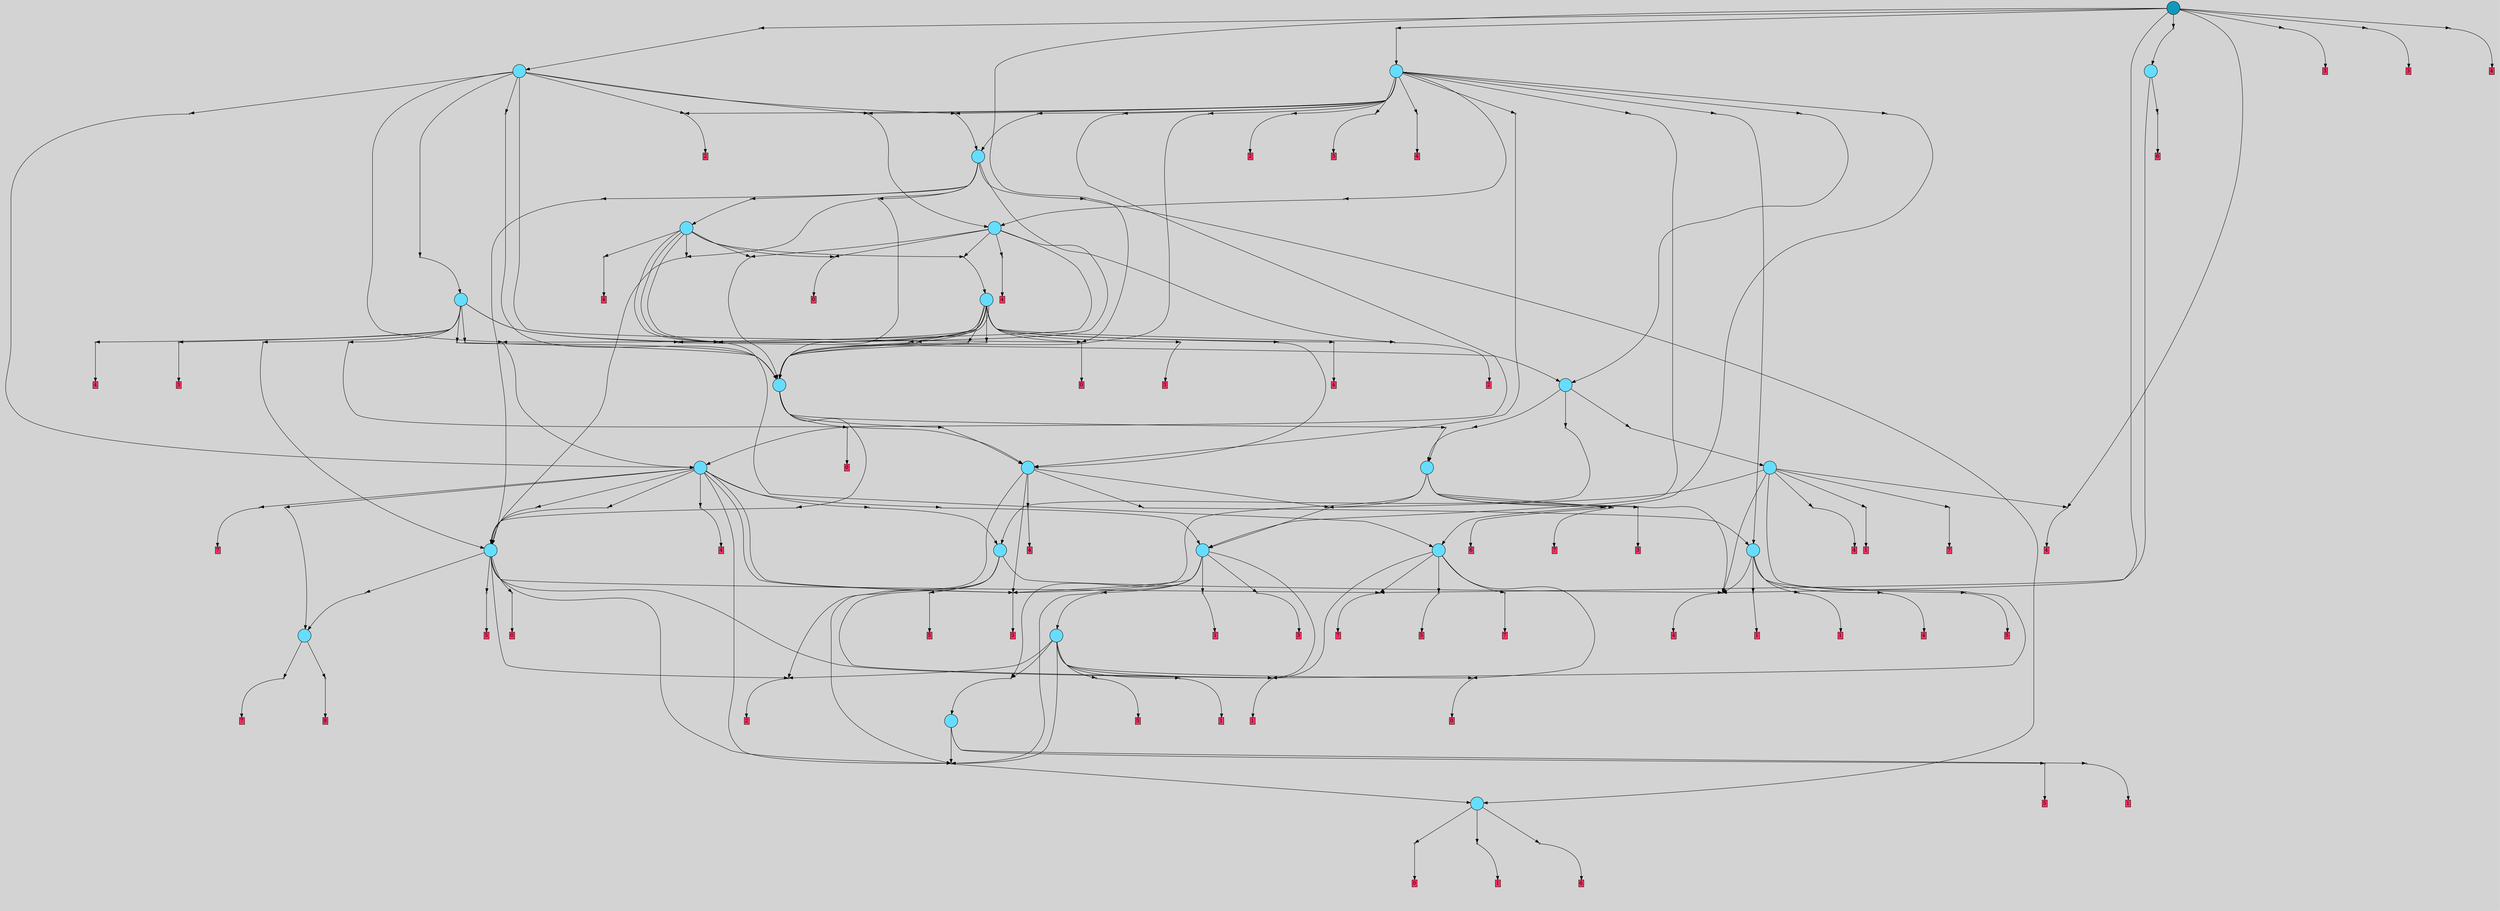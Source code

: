 // File exported with GEGELATI v1.3.1
// On the 2024-04-14 11:31:20
// With the File::TPGGraphDotExporter
digraph{
	graph[pad = "0.212, 0.055" bgcolor = lightgray]
	node[shape=circle style = filled label = ""]
		T0 [fillcolor="#66ddff"]
		T6 [fillcolor="#66ddff"]
		T7 [fillcolor="#66ddff"]
		T41 [fillcolor="#66ddff"]
		T58 [fillcolor="#66ddff"]
		T70 [fillcolor="#66ddff"]
		T88 [fillcolor="#66ddff"]
		T95 [fillcolor="#66ddff"]
		T105 [fillcolor="#66ddff"]
		T122 [fillcolor="#66ddff"]
		T205 [fillcolor="#66ddff"]
		T210 [fillcolor="#66ddff"]
		T224 [fillcolor="#66ddff"]
		T246 [fillcolor="#66ddff"]
		T271 [fillcolor="#66ddff"]
		T433 [fillcolor="#66ddff"]
		T520 [fillcolor="#66ddff"]
		T573 [fillcolor="#66ddff"]
		T628 [fillcolor="#66ddff"]
		T650 [fillcolor="#66ddff"]
		T737 [fillcolor="#66ddff"]
		T772 [fillcolor="#66ddff"]
		T941 [fillcolor="#66ddff"]
		T1120 [fillcolor="#1199bb"]
		P30167 [fillcolor="#cccccc" shape=point] //
		I30167 [shape=box style=invis label="4|6&4|3#4|4#4|0#4|5&#92;n7|3&3|1#2|7#3|0#4|5&#92;n2|6&1|0#4|4#0|0#4|0&#92;n3|5&0|1#4|2#3|0#3|7&#92;n3|3&4|3#2|0#0|7#0|1&#92;n3|4&4|2#0|7#4|4#3|0&#92;n1|3&0|1#2|1#2|4#0|2&#92;n7|2&4|6#2|3#3|4#2|6&#92;n2|7&2|0#2|6#0|7#4|1&#92;n"]
		P30167 -> I30167[style=invis]
		A12778 [fillcolor="#ff3366" shape=box margin=0.03 width=0 height=0 label="0"]
		T0 -> P30167 -> A12778
		P30168 [fillcolor="#cccccc" shape=point] //
		I30168 [shape=box style=invis label="3|1&2|7#0|3#1|5#1|7&#92;n7|7&3|0#3|7#0|0#2|0&#92;n5|0&1|4#2|6#4|6#4|4&#92;n3|3&2|4#1|1#4|0#4|3&#92;n4|7&1|6#4|5#0|0#0|3&#92;n6|6&1|6#0|7#1|4#3|3&#92;n"]
		P30168 -> I30168[style=invis]
		A12779 [fillcolor="#ff3366" shape=box margin=0.03 width=0 height=0 label="1"]
		T0 -> P30168 -> A12779
		P30169 [fillcolor="#cccccc" shape=point] //
		I30169 [shape=box style=invis label="3|4&2|7#0|1#2|2#1|4&#92;n2|7&4|5#1|2#3|2#1|7&#92;n7|1&0|4#0|3#2|4#0|1&#92;n3|7&3|3#3|7#1|3#4|4&#92;n3|1&3|2#4|6#4|6#4|7&#92;n3|5&3|0#1|5#4|7#4|5&#92;n"]
		P30169 -> I30169[style=invis]
		A12780 [fillcolor="#ff3366" shape=box margin=0.03 width=0 height=0 label="6"]
		T6 -> P30169 -> A12780
		P30170 [fillcolor="#cccccc" shape=point] //
		I30170 [shape=box style=invis label="6|4&1|1#0|2#3|3#4|7&#92;n5|6&0|0#0|5#2|6#4|7&#92;n7|2&2|2#2|0#1|5#3|6&#92;n1|5&4|6#4|6#1|4#4|3&#92;n"]
		P30170 -> I30170[style=invis]
		A12781 [fillcolor="#ff3366" shape=box margin=0.03 width=0 height=0 label="7"]
		T6 -> P30170 -> A12781
		P30171 [fillcolor="#cccccc" shape=point] //
		I30171 [shape=box style=invis label="7|2&2|4#3|5#2|6#1|4&#92;n1|2&3|7#4|5#1|4#4|2&#92;n3|7&4|3#4|5#4|1#3|6&#92;n"]
		P30171 -> I30171[style=invis]
		A12782 [fillcolor="#ff3366" shape=box margin=0.03 width=0 height=0 label="7"]
		T7 -> P30171 -> A12782
		P30172 [fillcolor="#cccccc" shape=point] //
		I30172 [shape=box style=invis label="7|5&0|3#0|2#0|6#1|0&#92;n2|0&4|0#1|4#3|5#1|6&#92;n3|3&1|1#1|2#1|3#0|4&#92;n0|4&3|3#0|6#0|7#1|0&#92;n5|7&2|4#3|6#0|7#2|1&#92;n0|1&3|5#0|1#4|7#3|2&#92;n0|3&1|2#4|7#1|1#0|0&#92;n3|3&1|6#2|0#0|1#0|3&#92;n3|6&1|6#0|3#1|2#2|3&#92;n3|5&2|1#2|5#3|0#4|5&#92;n"]
		P30172 -> I30172[style=invis]
		A12783 [fillcolor="#ff3366" shape=box margin=0.03 width=0 height=0 label="8"]
		T7 -> P30172 -> A12783
		P30173 [fillcolor="#cccccc" shape=point] //
		I30173 [shape=box style=invis label="6|0&0|1#0|7#4|0#2|7&#92;n7|6&3|4#0|3#3|0#2|6&#92;n6|4&3|6#1|0#2|2#1|7&#92;n7|1&2|3#4|5#2|4#4|6&#92;n"]
		P30173 -> I30173[style=invis]
		A12784 [fillcolor="#ff3366" shape=box margin=0.03 width=0 height=0 label="6"]
		T0 -> P30173 -> A12784
		P30174 [fillcolor="#cccccc" shape=point] //
		I30174 [shape=box style=invis label="4|2&0|5#1|7#1|7#4|4&#92;n1|1&3|0#4|3#0|5#1|6&#92;n3|0&1|5#3|5#4|7#0|0&#92;n5|6&3|5#4|2#0|7#2|2&#92;n5|4&2|7#1|6#0|0#4|6&#92;n2|4&3|2#3|7#2|4#3|2&#92;n6|2&4|1#1|1#1|4#1|6&#92;n2|4&1|5#3|0#3|4#2|4&#92;n6|6&2|5#4|7#1|6#0|7&#92;n"]
		P30174 -> I30174[style=invis]
		A12785 [fillcolor="#ff3366" shape=box margin=0.03 width=0 height=0 label="5"]
		T41 -> P30174 -> A12785
		P30175 [fillcolor="#cccccc" shape=point] //
		I30175 [shape=box style=invis label="0|6&2|0#3|7#0|5#4|5&#92;n6|4&3|6#1|0#2|2#1|7&#92;n7|6&3|4#0|3#3|0#2|6&#92;n7|1&2|3#4|5#2|4#4|6&#92;n"]
		P30175 -> I30175[style=invis]
		T41 -> P30175 -> T0
		P30176 [fillcolor="#cccccc" shape=point] //
		I30176 [shape=box style=invis label="5|0&3|4#4|7#1|7#3|5&#92;n6|5&4|6#1|6#2|6#0|5&#92;n4|4&1|6#4|5#1|4#0|6&#92;n2|7&0|6#1|3#3|6#1|1&#92;n6|7&0|0#0|1#4|2#0|7&#92;n7|7&4|0#4|5#3|6#3|3&#92;n"]
		P30176 -> I30176[style=invis]
		A12786 [fillcolor="#ff3366" shape=box margin=0.03 width=0 height=0 label="1"]
		T41 -> P30176 -> A12786
		P30177 [fillcolor="#cccccc" shape=point] //
		I30177 [shape=box style=invis label="5|0&3|4#4|7#1|7#3|5&#92;n6|5&4|6#1|6#2|6#0|5&#92;n7|7&4|0#4|5#3|6#3|3&#92;n2|7&0|6#1|2#3|6#1|1&#92;n6|7&0|0#0|1#4|2#0|7&#92;n4|4&1|6#4|5#1|4#0|6&#92;n2|6&1|1#4|7#1|2#2|6&#92;n"]
		P30177 -> I30177[style=invis]
		A12787 [fillcolor="#ff3366" shape=box margin=0.03 width=0 height=0 label="1"]
		T58 -> P30177 -> A12787
		P30178 [fillcolor="#cccccc" shape=point] //
		I30178 [shape=box style=invis label="4|2&0|5#1|7#1|7#4|4&#92;n1|1&3|0#4|3#0|5#1|6&#92;n3|0&1|5#3|5#2|7#0|0&#92;n6|6&2|5#4|7#1|6#0|7&#92;n5|4&2|7#1|6#0|0#4|6&#92;n2|4&3|2#3|7#2|4#3|2&#92;n2|4&1|5#3|0#3|4#2|4&#92;n5|6&3|5#4|2#0|7#2|2&#92;n"]
		P30178 -> I30178[style=invis]
		A12788 [fillcolor="#ff3366" shape=box margin=0.03 width=0 height=0 label="5"]
		T58 -> P30178 -> A12788
		T58 -> P30170
		P30179 [fillcolor="#cccccc" shape=point] //
		I30179 [shape=box style=invis label="5|7&0|5#0|0#0|4#2|1&#92;n7|2&2|4#2|5#2|6#1|4&#92;n1|2&3|7#4|5#1|4#4|2&#92;n"]
		P30179 -> I30179[style=invis]
		A12789 [fillcolor="#ff3366" shape=box margin=0.03 width=0 height=0 label="7"]
		T58 -> P30179 -> A12789
		P30180 [fillcolor="#cccccc" shape=point] //
		I30180 [shape=box style=invis label="4|6&4|3#4|4#4|0#4|5&#92;n3|5&0|1#4|2#3|0#3|7&#92;n2|6&1|0#4|4#0|0#4|0&#92;n7|3&3|1#2|7#3|0#4|5&#92;n3|3&4|3#2|0#0|7#0|1&#92;n1|7&0|1#2|1#2|4#0|2&#92;n7|2&4|6#2|3#3|4#2|6&#92;n2|7&2|0#2|6#0|7#4|1&#92;n0|0&0|3#1|5#2|7#2|3&#92;n"]
		P30180 -> I30180[style=invis]
		A12790 [fillcolor="#ff3366" shape=box margin=0.03 width=0 height=0 label="0"]
		T58 -> P30180 -> A12790
		P30181 [fillcolor="#cccccc" shape=point] //
		I30181 [shape=box style=invis label="5|0&3|4#4|7#1|7#3|5&#92;n4|4&1|6#4|5#1|4#0|6&#92;n7|7&4|0#1|5#3|6#3|3&#92;n2|7&0|6#1|2#3|6#1|1&#92;n6|7&0|0#0|1#4|2#0|7&#92;n6|5&4|6#1|6#2|6#0|5&#92;n2|6&1|1#4|7#1|2#2|6&#92;n"]
		P30181 -> I30181[style=invis]
		T70 -> P30181 -> T7
		P30182 [fillcolor="#cccccc" shape=point] //
		I30182 [shape=box style=invis label="1|4&0|2#1|4#1|7#0|4&#92;n"]
		P30182 -> I30182[style=invis]
		A12791 [fillcolor="#ff3366" shape=box margin=0.03 width=0 height=0 label="2"]
		T70 -> P30182 -> A12791
		P30183 [fillcolor="#cccccc" shape=point] //
		I30183 [shape=box style=invis label="4|2&0|3#1|7#1|7#4|4&#92;n1|1&3|0#4|3#0|5#1|6&#92;n5|6&3|5#4|2#0|7#2|2&#92;n3|0&1|5#3|5#4|7#0|0&#92;n5|4&2|7#1|6#0|0#4|6&#92;n2|4&3|2#3|7#2|4#3|2&#92;n6|2&4|1#1|1#1|4#1|6&#92;n2|4&1|5#3|0#3|4#2|4&#92;n6|6&2|5#4|7#1|6#0|7&#92;n"]
		P30183 -> I30183[style=invis]
		A12792 [fillcolor="#ff3366" shape=box margin=0.03 width=0 height=0 label="5"]
		T70 -> P30183 -> A12792
		T70 -> P30177
		P30184 [fillcolor="#cccccc" shape=point] //
		I30184 [shape=box style=invis label="4|6&4|3#4|4#4|0#4|5&#92;n4|4&3|1#0|1#4|2#0|7&#92;n3|5&0|1#4|2#3|0#3|7&#92;n2|6&0|0#4|4#0|0#4|0&#92;n7|3&3|1#2|7#3|0#4|5&#92;n3|3&4|3#2|0#0|7#0|1&#92;n1|7&0|1#2|1#2|4#0|2&#92;n7|2&4|6#2|3#3|4#2|6&#92;n2|7&2|0#2|6#0|7#4|1&#92;n0|0&0|3#1|5#2|7#2|3&#92;n"]
		P30184 -> I30184[style=invis]
		A12793 [fillcolor="#ff3366" shape=box margin=0.03 width=0 height=0 label="0"]
		T70 -> P30184 -> A12793
		T70 -> P30175
		T70 -> P30170
		T88 -> P30177
		T88 -> P30175
		P30185 [fillcolor="#cccccc" shape=point] //
		I30185 [shape=box style=invis label="6|1&1|2#4|0#3|1#2|5&#92;n4|7&1|6#4|5#0|0#0|3&#92;n7|7&3|4#3|7#0|0#2|6&#92;n3|3&2|4#3|1#4|0#4|3&#92;n0|6&3|7#3|3#3|2#0|3&#92;n7|0&4|5#0|7#4|1#0|5&#92;n3|1&2|7#0|3#1|5#1|7&#92;n"]
		P30185 -> I30185[style=invis]
		T88 -> P30185 -> T41
		P30186 [fillcolor="#cccccc" shape=point] //
		I30186 [shape=box style=invis label="2|4&3|2#3|7#2|4#3|2&#92;n1|1&3|0#4|3#0|5#1|6&#92;n3|0&1|5#3|5#4|7#0|0&#92;n4|6&3|5#4|2#0|7#2|2&#92;n5|4&2|7#1|6#0|0#4|6&#92;n4|2&0|5#1|7#1|7#4|4&#92;n6|2&4|1#1|1#1|4#1|6&#92;n2|4&1|5#3|0#3|4#2|4&#92;n6|6&2|5#4|7#1|6#0|7&#92;n"]
		P30186 -> I30186[style=invis]
		A12794 [fillcolor="#ff3366" shape=box margin=0.03 width=0 height=0 label="5"]
		T88 -> P30186 -> A12794
		T88 -> P30180
		T88 -> P30182
		P30187 [fillcolor="#cccccc" shape=point] //
		I30187 [shape=box style=invis label="5|0&1|4#4|7#1|7#3|5&#92;n7|7&4|0#4|5#3|5#3|3&#92;n6|5&4|6#1|6#2|6#0|5&#92;n2|6&1|1#4|7#1|2#2|6&#92;n6|7&0|0#0|1#4|2#0|7&#92;n4|4&1|6#4|5#1|4#0|6&#92;n5|7&1|3#0|7#2|7#1|1&#92;n2|7&0|6#1|2#3|6#1|1&#92;n"]
		P30187 -> I30187[style=invis]
		A12795 [fillcolor="#ff3366" shape=box margin=0.03 width=0 height=0 label="1"]
		T88 -> P30187 -> A12795
		P30188 [fillcolor="#cccccc" shape=point] //
		I30188 [shape=box style=invis label="4|2&0|5#1|7#1|7#4|4&#92;n1|1&3|3#4|3#0|5#1|6&#92;n3|0&1|5#3|5#4|7#0|0&#92;n2|4&1|5#3|0#3|4#2|4&#92;n5|6&3|5#4|2#0|7#2|2&#92;n5|4&2|7#1|6#2|0#4|6&#92;n6|6&2|5#4|7#1|6#0|7&#92;n6|2&4|1#1|1#1|4#1|6&#92;n5|2&1|2#3|5#4|6#1|1&#92;n2|4&3|2#3|7#2|4#3|2&#92;n"]
		P30188 -> I30188[style=invis]
		A12796 [fillcolor="#ff3366" shape=box margin=0.03 width=0 height=0 label="5"]
		T95 -> P30188 -> A12796
		P30189 [fillcolor="#cccccc" shape=point] //
		I30189 [shape=box style=invis label="0|4&1|2#0|7#3|3#2|7&#92;n3|6&0|6#1|7#3|3#4|6&#92;n4|3&2|1#0|4#4|2#3|0&#92;n3|2&3|1#2|1#0|7#3|7&#92;n0|4&3|4#2|1#0|0#2|5&#92;n3|0&1|5#3|6#3|0#3|6&#92;n4|5&4|1#0|6#0|4#3|2&#92;n4|1&2|7#3|4#1|2#1|7&#92;n1|6&1|2#0|0#0|2#3|5&#92;n5|2&0|7#0|3#2|5#1|4&#92;n"]
		P30189 -> I30189[style=invis]
		A12797 [fillcolor="#ff3366" shape=box margin=0.03 width=0 height=0 label="4"]
		T95 -> P30189 -> A12797
		T95 -> P30177
		T95 -> P30175
		P30190 [fillcolor="#cccccc" shape=point] //
		I30190 [shape=box style=invis label="0|0&0|0#1|2#2|3#4|1&#92;n4|2&4|3#4|4#0|0#4|5&#92;n7|3&3|1#2|7#3|0#4|5&#92;n3|3&4|3#2|0#0|7#0|1&#92;n4|1&2|1#2|4#1|2#4|5&#92;n1|5&0|4#4|2#3|1#3|7&#92;n6|3&1|6#3|5#4|4#1|0&#92;n"]
		P30190 -> I30190[style=invis]
		T105 -> P30190 -> T88
		T105 -> P30185
		P30191 [fillcolor="#cccccc" shape=point] //
		I30191 [shape=box style=invis label="6|7&4|0#4|7#1|0#3|2&#92;n1|3&0|6#3|3#0|0#0|5&#92;n6|0&3|5#0|0#1|6#2|6&#92;n1|7&3|5#3|4#1|3#4|3&#92;n3|4&3|7#0|2#1|5#4|3&#92;n6|3&4|7#3|7#3|5#3|3&#92;n7|6&3|0#0|6#4|0#0|0&#92;n"]
		P30191 -> I30191[style=invis]
		A12798 [fillcolor="#ff3366" shape=box margin=0.03 width=0 height=0 label="3"]
		T105 -> P30191 -> A12798
		T105 -> P30175
		P30192 [fillcolor="#cccccc" shape=point] //
		I30192 [shape=box style=invis label="3|1&2|7#0|3#1|5#1|7&#92;n7|7&3|0#3|7#0|0#2|0&#92;n5|0&1|4#0|6#4|6#4|4&#92;n6|7&1|2#4|0#3|1#2|5&#92;n3|3&2|4#1|1#4|0#4|3&#92;n4|7&1|6#4|5#0|0#0|3&#92;n"]
		P30192 -> I30192[style=invis]
		A12799 [fillcolor="#ff3366" shape=box margin=0.03 width=0 height=0 label="1"]
		T105 -> P30192 -> A12799
		P30193 [fillcolor="#cccccc" shape=point] //
		I30193 [shape=box style=invis label="7|2&1|5#0|1#1|1#1|2&#92;n6|3&0|1#1|7#0|5#0|4&#92;n5|0&1|0#2|7#0|0#4|1&#92;n7|6&3|0#2|3#4|0#0|4&#92;n3|4&4|7#0|2#1|0#4|3&#92;n1|3&0|6#3|3#2|0#0|5&#92;n0|2&2|2#0|6#2|3#1|3&#92;n6|3&4|7#3|7#3|5#3|5&#92;n6|7&4|0#4|7#4|0#3|2&#92;n"]
		P30193 -> I30193[style=invis]
		A12800 [fillcolor="#ff3366" shape=box margin=0.03 width=0 height=0 label="3"]
		T105 -> P30193 -> A12800
		T105 -> P30177
		P30194 [fillcolor="#cccccc" shape=point] //
		I30194 [shape=box style=invis label="5|2&1|2#3|5#4|6#1|1&#92;n1|1&3|0#4|3#0|5#1|6&#92;n3|0&1|5#3|5#4|7#0|0&#92;n2|4&1|5#3|0#3|4#2|4&#92;n5|6&3|5#4|2#0|7#2|2&#92;n5|4&2|7#1|6#2|0#4|6&#92;n2|4&3|2#3|7#2|4#3|2&#92;n6|2&4|1#1|1#1|4#2|6&#92;n4|2&0|5#1|7#1|7#4|4&#92;n6|6&2|5#4|7#1|6#0|7&#92;n"]
		P30194 -> I30194[style=invis]
		A12801 [fillcolor="#ff3366" shape=box margin=0.03 width=0 height=0 label="5"]
		T122 -> P30194 -> A12801
		T122 -> P30189
		P30195 [fillcolor="#cccccc" shape=point] //
		I30195 [shape=box style=invis label="4|4&2|6#4|5#1|4#0|6&#92;n7|6&4|4#2|6#0|7#2|0&#92;n3|1&4|7#0|4#1|3#2|6&#92;n2|6&0|6#0|4#0|0#4|3&#92;n7|7&4|0#4|5#3|6#3|3&#92;n2|7&0|6#3|2#3|6#1|1&#92;n6|7&0|0#0|1#4|2#0|7&#92;n"]
		P30195 -> I30195[style=invis]
		A12802 [fillcolor="#ff3366" shape=box margin=0.03 width=0 height=0 label="1"]
		T122 -> P30195 -> A12802
		P30196 [fillcolor="#cccccc" shape=point] //
		I30196 [shape=box style=invis label="7|7&3|0#3|7#0|0#2|0&#92;n5|0&1|4#2|3#4|6#4|4&#92;n4|7&1|6#4|5#0|0#0|3&#92;n3|3&2|4#1|1#4|0#4|3&#92;n6|6&1|6#0|7#1|4#3|3&#92;n"]
		P30196 -> I30196[style=invis]
		A12803 [fillcolor="#ff3366" shape=box margin=0.03 width=0 height=0 label="1"]
		T122 -> P30196 -> A12803
		P30197 [fillcolor="#cccccc" shape=point] //
		I30197 [shape=box style=invis label="0|4&1|2#0|7#3|3#2|7&#92;n3|6&0|6#1|7#3|3#4|6&#92;n0|4&3|4#2|1#0|0#2|5&#92;n3|2&3|1#2|1#0|7#3|7&#92;n4|3&2|1#0|4#4|2#3|0&#92;n3|0&1|5#3|6#3|0#3|6&#92;n4|5&4|1#0|6#0|4#3|2&#92;n4|1&2|7#3|4#1|2#1|7&#92;n1|6&1|2#0|0#0|2#3|5&#92;n5|2&0|7#0|0#2|5#1|4&#92;n"]
		P30197 -> I30197[style=invis]
		A12804 [fillcolor="#ff3366" shape=box margin=0.03 width=0 height=0 label="4"]
		T122 -> P30197 -> A12804
		P30198 [fillcolor="#cccccc" shape=point] //
		I30198 [shape=box style=invis label="0|4&1|2#0|7#3|3#2|7&#92;n3|6&0|6#1|7#3|3#4|6&#92;n4|3&2|1#0|4#4|2#3|0&#92;n3|2&3|1#2|1#0|7#3|7&#92;n1|6&1|2#0|0#0|2#3|5&#92;n3|0&1|5#3|6#3|0#3|6&#92;n4|7&4|1#0|6#0|4#3|2&#92;n0|4&3|4#2|1#0|0#2|5&#92;n5|2&0|7#0|3#2|5#1|4&#92;n"]
		P30198 -> I30198[style=invis]
		A12805 [fillcolor="#ff3366" shape=box margin=0.03 width=0 height=0 label="4"]
		T205 -> P30198 -> A12805
		T205 -> P30189
		P30199 [fillcolor="#cccccc" shape=point] //
		I30199 [shape=box style=invis label="3|3&3|7#1|7#2|4#2|6&#92;n4|2&2|6#0|7#4|0#0|1&#92;n4|3&4|6#2|4#2|0#2|7&#92;n1|2&4|5#4|3#3|6#1|6&#92;n6|0&0|7#1|0#2|4#3|4&#92;n3|5&3|6#3|2#2|1#2|2&#92;n6|5&0|4#1|4#4|2#0|5&#92;n5|5&1|3#0|7#0|2#1|5&#92;n"]
		P30199 -> I30199[style=invis]
		T205 -> P30199 -> T105
		P30200 [fillcolor="#cccccc" shape=point] //
		I30200 [shape=box style=invis label="1|1&2|2#2|2#3|2#3|0&#92;n6|6&2|5#0|0#3|3#1|2&#92;n0|6&0|3#1|0#2|7#0|2&#92;n7|7&3|0#0|7#4|1#4|3&#92;n0|3&1|7#2|3#3|2#2|4&#92;n4|2&1|1#4|7#0|0#0|4&#92;n3|0&1|5#4|6#2|7#0|1&#92;n1|3&1|2#2|1#0|7#4|4&#92;n6|4&4|3#3|2#1|4#4|6&#92;n6|2&0|4#1|3#3|0#1|6&#92;n"]
		P30200 -> I30200[style=invis]
		A12806 [fillcolor="#ff3366" shape=box margin=0.03 width=0 height=0 label="4"]
		T205 -> P30200 -> A12806
		T205 -> P30177
		P30201 [fillcolor="#cccccc" shape=point] //
		I30201 [shape=box style=invis label="6|4&0|0#2|5#1|5#1|3&#92;n4|4&4|6#4|1#0|4#1|5&#92;n1|5&0|4#3|1#3|6#1|1&#92;n5|6&3|7#3|1#2|1#2|6&#92;n6|7&4|6#1|6#2|6#0|0&#92;n6|7&0|0#0|1#4|2#0|7&#92;n6|5&0|6#1|2#3|6#2|1&#92;n2|6&0|5#1|4#2|2#2|6&#92;n1|7&0|6#3|7#2|4#3|4&#92;n4|2&0|5#2|6#4|4#1|1&#92;n"]
		P30201 -> I30201[style=invis]
		A12807 [fillcolor="#ff3366" shape=box margin=0.03 width=0 height=0 label="1"]
		T205 -> P30201 -> A12807
		P30202 [fillcolor="#cccccc" shape=point] //
		I30202 [shape=box style=invis label="6|2&2|2#2|0#1|5#3|6&#92;n3|6&1|1#3|6#3|3#4|7&#92;n6|4&1|1#0|2#3|3#4|7&#92;n1|5&4|6#4|6#1|4#4|3&#92;n"]
		P30202 -> I30202[style=invis]
		A12808 [fillcolor="#ff3366" shape=box margin=0.03 width=0 height=0 label="7"]
		T205 -> P30202 -> A12808
		T210 -> P30199
		P30203 [fillcolor="#cccccc" shape=point] //
		I30203 [shape=box style=invis label="2|7&4|5#1|2#3|2#1|7&#92;n3|4&2|0#0|1#2|2#1|4&#92;n7|1&0|4#0|3#2|4#0|1&#92;n3|7&3|3#3|7#1|3#4|4&#92;n3|1&3|2#4|6#4|6#4|7&#92;n3|5&3|0#1|5#4|7#4|5&#92;n"]
		P30203 -> I30203[style=invis]
		A12809 [fillcolor="#ff3366" shape=box margin=0.03 width=0 height=0 label="6"]
		T210 -> P30203 -> A12809
		T210 -> P30189
		P30204 [fillcolor="#cccccc" shape=point] //
		I30204 [shape=box style=invis label="0|0&3|4#0|4#1|2#0|4&#92;n5|6&0|0#0|5#2|6#4|7&#92;n6|4&1|1#0|2#3|3#4|7&#92;n7|2&2|2#2|0#1|5#3|6&#92;n1|5&1|6#4|6#1|4#4|3&#92;n"]
		P30204 -> I30204[style=invis]
		A12810 [fillcolor="#ff3366" shape=box margin=0.03 width=0 height=0 label="7"]
		T210 -> P30204 -> A12810
		P30205 [fillcolor="#cccccc" shape=point] //
		I30205 [shape=box style=invis label="1|3&0|6#3|3#0|0#0|5&#92;n4|7&4|0#4|7#1|0#3|2&#92;n6|0&3|5#0|0#1|6#2|6&#92;n1|7&3|5#3|4#1|3#4|3&#92;n3|4&3|7#0|2#1|5#4|3&#92;n6|3&4|7#3|7#3|5#3|3&#92;n7|6&3|0#0|6#4|0#0|0&#92;n"]
		P30205 -> I30205[style=invis]
		A12811 [fillcolor="#ff3366" shape=box margin=0.03 width=0 height=0 label="3"]
		T210 -> P30205 -> A12811
		T210 -> P30191
		P30206 [fillcolor="#cccccc" shape=point] //
		I30206 [shape=box style=invis label="3|6&0|6#1|2#3|3#4|6&#92;n0|4&1|2#0|7#3|3#2|7&#92;n0|4&3|4#2|1#0|0#2|5&#92;n3|2&3|1#2|1#0|7#3|7&#92;n4|3&2|1#0|4#4|2#3|0&#92;n3|0&1|5#3|6#3|0#3|6&#92;n4|5&4|1#0|6#0|4#3|2&#92;n4|1&2|7#3|4#1|2#1|7&#92;n6|4&1|0#0|4#2|2#2|6&#92;n5|2&0|7#0|0#2|5#1|4&#92;n"]
		P30206 -> I30206[style=invis]
		A12812 [fillcolor="#ff3366" shape=box margin=0.03 width=0 height=0 label="4"]
		T224 -> P30206 -> A12812
		T224 -> P30199
		P30207 [fillcolor="#cccccc" shape=point] //
		I30207 [shape=box style=invis label="6|6&2|5#4|7#1|6#0|7&#92;n1|6&0|4#0|0#2|0#1|3&#92;n4|3&4|1#1|7#1|7#4|4&#92;n5|6&3|1#4|2#0|7#2|2&#92;n2|6&4|7#3|0#3|6#0|3&#92;n7|3&3|2#3|7#2|4#3|2&#92;n4|3&3|6#4|7#3|2#1|6&#92;n1|1&3|0#4|3#0|5#1|6&#92;n0|0&3|1#0|0#4|7#2|3&#92;n2|4&1|5#3|0#3|4#2|4&#92;n"]
		P30207 -> I30207[style=invis]
		T224 -> P30207 -> T122
		T224 -> P30191
		T224 -> P30182
		T246 -> P30191
		P30208 [fillcolor="#cccccc" shape=point] //
		I30208 [shape=box style=invis label="2|7&2|0#0|2#1|0#4|2&#92;n7|0&4|1#4|5#3|0#3|5&#92;n7|1&2|2#4|0#2|1#3|0&#92;n1|4&0|0#3|0#0|7#4|4&#92;n3|4&3|4#4|7#3|1#2|4&#92;n2|4&3|5#1|1#0|3#0|2&#92;n5|0&2|5#1|0#2|5#4|0&#92;n3|6&1|6#4|2#0|2#4|6&#92;n"]
		P30208 -> I30208[style=invis]
		T246 -> P30208 -> T95
		P30209 [fillcolor="#cccccc" shape=point] //
		I30209 [shape=box style=invis label="3|7&4|3#4|5#4|1#3|6&#92;n1|2&3|7#4|5#1|4#4|2&#92;n7|2&4|4#3|5#2|6#1|4&#92;n0|3&2|3#0|3#4|7#1|2&#92;n"]
		P30209 -> I30209[style=invis]
		A12813 [fillcolor="#ff3366" shape=box margin=0.03 width=0 height=0 label="7"]
		T246 -> P30209 -> A12813
		T246 -> P30175
		P30210 [fillcolor="#cccccc" shape=point] //
		I30210 [shape=box style=invis label="0|4&1|2#0|7#3|3#2|7&#92;n3|6&0|6#1|7#3|3#4|6&#92;n4|3&2|1#0|4#4|2#3|0&#92;n4|1&2|7#3|4#1|2#1|7&#92;n0|4&3|4#2|1#0|0#2|5&#92;n3|0&1|5#3|6#3|0#3|6&#92;n4|5&4|1#0|6#0|4#3|5&#92;n3|2&3|1#2|1#0|7#3|7&#92;n1|6&1|2#0|0#0|2#3|5&#92;n"]
		P30210 -> I30210[style=invis]
		A12814 [fillcolor="#ff3366" shape=box margin=0.03 width=0 height=0 label="4"]
		T246 -> P30210 -> A12814
		P30211 [fillcolor="#cccccc" shape=point] //
		I30211 [shape=box style=invis label="6|5&3|6#0|0#1|2#1|7&#92;n4|2&0|1#1|7#4|0#4|1&#92;n1|5&3|3#3|5#2|4#3|3&#92;n"]
		P30211 -> I30211[style=invis]
		T246 -> P30211 -> T70
		P30212 [fillcolor="#cccccc" shape=point] //
		I30212 [shape=box style=invis label="5|0&0|5#4|5#1|5#4|7&#92;n3|2&4|7#0|2#1|3#0|5&#92;n3|7&3|3#4|6#1|1#1|2&#92;n"]
		P30212 -> I30212[style=invis]
		T246 -> P30212 -> T70
		P30213 [fillcolor="#cccccc" shape=point] //
		I30213 [shape=box style=invis label="5|0&3|2#4|7#1|7#3|5&#92;n4|4&1|6#4|5#1|4#0|6&#92;n7|7&4|0#1|5#3|6#3|3&#92;n6|7&0|0#0|1#4|2#0|7&#92;n2|7&0|6#1|2#3|6#1|1&#92;n6|5&4|6#1|6#2|6#0|5&#92;n2|6&1|1#4|7#1|2#2|6&#92;n7|6&3|1#1|3#3|4#4|7&#92;n"]
		P30213 -> I30213[style=invis]
		T246 -> P30213 -> T7
		P30214 [fillcolor="#cccccc" shape=point] //
		I30214 [shape=box style=invis label="3|5&3|6#3|2#2|1#2|2&#92;n4|2&2|6#0|7#4|0#0|1&#92;n4|3&4|6#2|4#2|0#2|7&#92;n1|2&4|5#4|3#3|6#1|6&#92;n6|0&0|7#1|0#2|4#3|4&#92;n3|0&3|7#1|7#2|4#2|6&#92;n6|5&0|4#1|4#4|2#0|5&#92;n5|5&1|3#0|7#0|2#1|5&#92;n5|6&1|1#2|2#4|3#1|5&#92;n"]
		P30214 -> I30214[style=invis]
		T246 -> P30214 -> T105
		T246 -> P30191
		P30215 [fillcolor="#cccccc" shape=point] //
		I30215 [shape=box style=invis label="7|0&4|3#1|0#3|2#0|3&#92;n7|1&2|3#4|5#2|4#4|6&#92;n6|5&1|3#4|5#3|1#1|7&#92;n6|4&3|6#1|0#2|2#1|2&#92;n"]
		P30215 -> I30215[style=invis]
		T271 -> P30215 -> T210
		P30216 [fillcolor="#cccccc" shape=point] //
		I30216 [shape=box style=invis label="3|1&0|4#4|6#2|1#4|6&#92;n1|6&4|2#0|0#0|2#3|5&#92;n0|1&4|3#1|1#2|2#2|5&#92;n7|7&0|5#1|1#3|2#4|7&#92;n5|4&0|2#4|7#0|0#2|6&#92;n7|0&0|3#3|1#0|5#0|0&#92;n6|5&2|6#3|0#4|7#2|5&#92;n7|2&3|1#1|0#4|3#3|2&#92;n0|4&3|3#2|2#0|4#0|1&#92;n"]
		P30216 -> I30216[style=invis]
		T271 -> P30216 -> T205
		P30217 [fillcolor="#cccccc" shape=point] //
		I30217 [shape=box style=invis label="0|0&2|0#1|1#2|0#0|2&#92;n5|0&2|5#1|0#2|5#4|0&#92;n3|1&3|7#1|6#3|7#1|6&#92;n3|7&2|0#0|2#1|0#4|2&#92;n2|2&0|7#1|5#4|3#1|7&#92;n7|0&4|1#4|5#3|0#3|5&#92;n1|4&0|0#4|0#0|3#4|4&#92;n3|2&1|1#4|4#1|1#3|5&#92;n"]
		P30217 -> I30217[style=invis]
		T271 -> P30217 -> T95
		P30218 [fillcolor="#cccccc" shape=point] //
		I30218 [shape=box style=invis label="3|0&4|1#3|1#0|3#2|7&#92;n1|7&3|3#4|6#1|1#1|6&#92;n"]
		P30218 -> I30218[style=invis]
		T433 -> P30218 -> T70
		P30219 [fillcolor="#cccccc" shape=point] //
		I30219 [shape=box style=invis label="3|4&4|2#0|7#4|4#3|0&#92;n7|3&3|1#2|7#3|0#4|5&#92;n4|0&1|0#4|4#0|0#4|0&#92;n3|3&4|3#2|0#0|7#0|1&#92;n3|2&0|1#4|2#3|0#3|7&#92;n1|3&0|1#2|1#2|4#0|2&#92;n2|7&2|0#2|6#0|7#4|1&#92;n"]
		P30219 -> I30219[style=invis]
		A12815 [fillcolor="#ff3366" shape=box margin=0.03 width=0 height=0 label="0"]
		T433 -> P30219 -> A12815
		P30220 [fillcolor="#cccccc" shape=point] //
		I30220 [shape=box style=invis label="5|7&0|5#0|5#1|3#4|4&#92;n0|6&4|5#4|0#4|1#0|7&#92;n6|4&3|6#1|0#2|2#1|2&#92;n7|0&2|3#1|0#3|2#0|3&#92;n3|1&0|0#0|4#4|4#1|0&#92;n0|7&3|7#0|7#2|4#1|4&#92;n"]
		P30220 -> I30220[style=invis]
		T433 -> P30220 -> T210
		P30221 [fillcolor="#cccccc" shape=point] //
		I30221 [shape=box style=invis label="6|1&3|6#3|7#3|7#4|1&#92;n2|0&1|0#2|1#0|5#4|7&#92;n"]
		P30221 -> I30221[style=invis]
		T433 -> P30221 -> T224
		P30222 [fillcolor="#cccccc" shape=point] //
		I30222 [shape=box style=invis label="3|4&1|2#0|7#3|3#2|4&#92;n3|6&0|6#3|7#3|3#1|6&#92;n4|7&3|5#4|3#3|4#1|0&#92;n7|7&1|1#4|4#4|2#2|3&#92;n6|0&0|4#3|0#3|2#2|7&#92;n1|0&0|3#3|1#3|7#0|7&#92;n3|4&3|1#2|1#2|7#2|7&#92;n3|7&2|5#4|5#0|0#4|0&#92;n"]
		P30222 -> I30222[style=invis]
		T520 -> P30222 -> T271
		P30223 [fillcolor="#cccccc" shape=point] //
		I30223 [shape=box style=invis label="7|7&3|3#3|6#1|1#1|6&#92;n3|0&4|1#3|1#0|3#2|5&#92;n6|3&2|6#2|5#3|6#4|3&#92;n"]
		P30223 -> I30223[style=invis]
		T520 -> P30223 -> T70
		P30224 [fillcolor="#cccccc" shape=point] //
		I30224 [shape=box style=invis label="7|0&3|1#4|1#0|2#0|4&#92;n6|7&0|4#0|1#1|1#3|6&#92;n1|7&0|7#3|3#1|4#1|1&#92;n5|2&2|2#0|4#1|6#2|7&#92;n"]
		P30224 -> I30224[style=invis]
		T520 -> P30224 -> T433
		P30225 [fillcolor="#cccccc" shape=point] //
		I30225 [shape=box style=invis label="6|0&4|7#3|7#3|5#3|3&#92;n1|0&0|5#3|3#1|4#2|4&#92;n1|3&0|6#3|3#0|0#0|5&#92;n6|0&3|5#0|0#1|6#2|6&#92;n1|7&3|5#3|4#1|3#4|3&#92;n3|4&3|7#0|2#1|5#4|3&#92;n6|7&4|0#4|7#1|0#3|2&#92;n7|6&3|0#0|6#4|0#0|0&#92;n"]
		P30225 -> I30225[style=invis]
		A12816 [fillcolor="#ff3366" shape=box margin=0.03 width=0 height=0 label="3"]
		T520 -> P30225 -> A12816
		P30226 [fillcolor="#cccccc" shape=point] //
		I30226 [shape=box style=invis label="6|7&0|1#0|1#1|1#3|2&#92;n4|3&2|1#1|4#3|1#1|3&#92;n2|0&3|5#1|0#2|0#2|3&#92;n0|5&3|3#3|4#0|1#3|2&#92;n2|4&0|0#2|7#1|1#2|0&#92;n1|4&0|1#0|4#1|2#2|4&#92;n1|1&0|1#0|0#1|4#2|0&#92;n5|6&0|1#2|7#4|0#1|6&#92;n4|4&0|7#0|1#3|2#2|3&#92;n"]
		P30226 -> I30226[style=invis]
		T520 -> P30226 -> T58
		P30227 [fillcolor="#cccccc" shape=point] //
		I30227 [shape=box style=invis label="6|1&1|2#4|0#3|1#0|5&#92;n4|7&1|6#4|5#0|0#0|3&#92;n3|3&2|4#3|1#4|0#4|3&#92;n7|7&3|4#3|7#0|0#2|6&#92;n7|0&4|5#0|7#4|1#0|5&#92;n3|1&2|7#0|3#1|5#1|7&#92;n"]
		P30227 -> I30227[style=invis]
		T520 -> P30227 -> T433
		P30228 [fillcolor="#cccccc" shape=point] //
		I30228 [shape=box style=invis label="4|2&0|2#2|5#3|7#1|3&#92;n3|7&1|3#3|0#1|7#4|0&#92;n6|4&2|6#1|4#1|2#3|0&#92;n2|0&3|0#2|1#3|5#4|7&#92;n4|3&4|6#4|4#0|1#0|2&#92;n1|1&4|4#3|4#4|1#0|5&#92;n"]
		P30228 -> I30228[style=invis]
		T520 -> P30228 -> T224
		P30229 [fillcolor="#cccccc" shape=point] //
		I30229 [shape=box style=invis label="1|1&2|2#2|2#3|2#3|0&#92;n6|6&2|5#0|0#3|3#1|2&#92;n1|7&3|0#0|7#4|1#4|3&#92;n0|3&1|7#2|3#3|2#2|4&#92;n4|2&1|1#4|7#0|0#0|4&#92;n0|6&2|0#0|3#2|4#4|5&#92;n3|0&1|5#4|6#2|7#0|1&#92;n1|3&1|2#2|1#0|7#4|4&#92;n6|2&0|4#1|3#3|0#1|6&#92;n6|4&4|3#3|2#1|4#4|6&#92;n"]
		P30229 -> I30229[style=invis]
		A12817 [fillcolor="#ff3366" shape=box margin=0.03 width=0 height=0 label="4"]
		T520 -> P30229 -> A12817
		P30230 [fillcolor="#cccccc" shape=point] //
		I30230 [shape=box style=invis label="7|0&3|1#4|1#0|2#0|4&#92;n5|2&2|2#1|4#1|6#2|7&#92;n1|7&2|7#3|7#1|4#1|1&#92;n"]
		P30230 -> I30230[style=invis]
		T573 -> P30230 -> T433
		T573 -> P30226
		P30231 [fillcolor="#cccccc" shape=point] //
		I30231 [shape=box style=invis label="1|0&2|7#1|0#2|0#0|5&#92;n5|1&0|3#0|1#1|3#1|0&#92;n"]
		P30231 -> I30231[style=invis]
		A12818 [fillcolor="#ff3366" shape=box margin=0.03 width=0 height=0 label="3"]
		T573 -> P30231 -> A12818
		P30232 [fillcolor="#cccccc" shape=point] //
		I30232 [shape=box style=invis label="3|2&0|3#4|6#4|4#3|5&#92;n7|5&2|1#4|7#3|6#1|6&#92;n3|3&4|3#2|0#0|7#0|1&#92;n7|3&3|1#2|7#3|0#4|0&#92;n3|4&4|2#0|7#4|4#3|0&#92;n2|7&2|0#2|6#0|7#4|1&#92;n0|0&3|2#0|4#0|7#2|2&#92;n7|2&4|6#2|6#3|4#4|6&#92;n4|6&4|3#4|4#4|0#4|5&#92;n"]
		P30232 -> I30232[style=invis]
		A12819 [fillcolor="#ff3366" shape=box margin=0.03 width=0 height=0 label="0"]
		T573 -> P30232 -> A12819
		P30233 [fillcolor="#cccccc" shape=point] //
		I30233 [shape=box style=invis label="7|0&3|1#0|1#0|5#0|4&#92;n1|7&0|7#3|7#1|6#1|1&#92;n"]
		P30233 -> I30233[style=invis]
		T573 -> P30233 -> T433
		P30234 [fillcolor="#cccccc" shape=point] //
		I30234 [shape=box style=invis label="3|3&2|4#1|1#4|5#4|3&#92;n3|1&2|7#0|3#1|5#1|7&#92;n6|7&1|2#4|0#3|1#2|0&#92;n2|6&4|3#4|5#1|5#3|1&#92;n3|5&3|1#0|0#4|2#3|2&#92;n4|7&3|3#2|7#2|7#4|4&#92;n2|2&2|6#0|2#0|7#0|4&#92;n3|0&4|4#0|1#1|7#0|0&#92;n"]
		P30234 -> I30234[style=invis]
		T573 -> P30234 -> T246
		P30235 [fillcolor="#cccccc" shape=point] //
		I30235 [shape=box style=invis label="3|2&1|1#2|4#1|1#3|5&#92;n0|5&4|5#3|1#0|1#1|5&#92;n4|7&1|0#4|6#1|3#3|4&#92;n3|0&3|7#1|5#3|7#1|6&#92;n2|2&0|6#1|3#4|3#1|7&#92;n0|1&3|4#1|0#2|7#2|1&#92;n2|1&3|7#1|3#2|1#3|5&#92;n0|0&2|1#1|3#2|0#0|1&#92;n"]
		P30235 -> I30235[style=invis]
		T573 -> P30235 -> T224
		P30236 [fillcolor="#cccccc" shape=point] //
		I30236 [shape=box style=invis label="1|5&4|5#0|2#4|1#1|6&#92;n6|3&2|5#2|1#1|0#4|7&#92;n2|0&3|2#0|5#2|0#3|5&#92;n"]
		P30236 -> I30236[style=invis]
		A12820 [fillcolor="#ff3366" shape=box margin=0.03 width=0 height=0 label="2"]
		T573 -> P30236 -> A12820
		P30237 [fillcolor="#cccccc" shape=point] //
		I30237 [shape=box style=invis label="5|2&2|2#0|4#1|6#2|7&#92;n7|0&3|1#4|0#0|2#0|4&#92;n1|7&0|7#3|7#1|4#1|1&#92;n"]
		P30237 -> I30237[style=invis]
		T573 -> P30237 -> T433
		P30238 [fillcolor="#cccccc" shape=point] //
		I30238 [shape=box style=invis label="5|2&2|2#0|4#1|6#2|7&#92;n1|7&0|7#3|7#1|4#1|1&#92;n7|0&3|1#4|1#0|2#0|4&#92;n"]
		P30238 -> I30238[style=invis]
		T573 -> P30238 -> T433
		T573 -> P30226
		P30239 [fillcolor="#cccccc" shape=point] //
		I30239 [shape=box style=invis label="0|4&1|2#0|7#3|2#2|4&#92;n4|5&4|1#0|6#0|4#3|2&#92;n7|7&0|3#3|1#4|5#0|6&#92;n1|1&3|6#0|6#0|6#2|3&#92;n5|2&0|7#0|0#2|5#1|4&#92;n4|1&2|7#3|4#1|2#1|7&#92;n7|5&4|5#3|5#4|0#4|7&#92;n2|0&1|5#3|6#3|0#3|6&#92;n5|4&4|7#1|7#4|0#2|5&#92;n6|4&1|0#1|4#2|2#2|6&#92;n"]
		P30239 -> I30239[style=invis]
		A12821 [fillcolor="#ff3366" shape=box margin=0.03 width=0 height=0 label="4"]
		T573 -> P30239 -> A12821
		T628 -> P30226
		P30240 [fillcolor="#cccccc" shape=point] //
		I30240 [shape=box style=invis label="3|2&0|3#4|6#4|4#3|5&#92;n7|5&2|1#4|7#3|6#1|6&#92;n3|3&4|3#2|0#0|7#0|1&#92;n3|4&4|2#0|7#4|4#3|0&#92;n5|7&1|5#0|5#3|3#1|6&#92;n7|3&3|1#2|7#3|0#4|0&#92;n2|7&2|0#2|6#0|7#4|1&#92;n0|0&3|2#0|4#0|7#2|2&#92;n7|2&4|6#2|6#3|4#4|6&#92;n5|6&4|3#4|4#4|0#4|5&#92;n"]
		P30240 -> I30240[style=invis]
		A12822 [fillcolor="#ff3366" shape=box margin=0.03 width=0 height=0 label="0"]
		T628 -> P30240 -> A12822
		P30241 [fillcolor="#cccccc" shape=point] //
		I30241 [shape=box style=invis label="1|5&4|5#0|2#4|1#1|5&#92;n4|0&0|3#4|7#2|4#1|7&#92;n2|0&3|2#4|5#2|0#3|7&#92;n"]
		P30241 -> I30241[style=invis]
		T628 -> P30241 -> T573
		P30242 [fillcolor="#cccccc" shape=point] //
		I30242 [shape=box style=invis label="0|6&4|0#3|7#0|5#4|5&#92;n4|0&4|4#3|4#0|4#3|2&#92;n6|4&3|6#1|0#2|2#1|7&#92;n3|5&1|2#0|1#0|5#3|4&#92;n"]
		P30242 -> I30242[style=invis]
		T628 -> P30242 -> T433
		T628 -> P30222
		P30243 [fillcolor="#cccccc" shape=point] //
		I30243 [shape=box style=invis label="0|4&1|2#0|7#3|2#2|4&#92;n5|2&0|7#0|0#2|5#1|4&#92;n1|1&3|6#0|6#0|6#2|3&#92;n4|1&2|7#3|4#1|2#1|7&#92;n6|4&1|0#1|4#2|2#2|6&#92;n2|0&1|5#3|6#3|0#3|6&#92;n5|4&4|7#1|2#4|0#2|5&#92;n7|5&4|5#3|5#4|0#4|7&#92;n"]
		P30243 -> I30243[style=invis]
		A12823 [fillcolor="#ff3366" shape=box margin=0.03 width=0 height=0 label="4"]
		T628 -> P30243 -> A12823
		T650 -> P30226
		T650 -> P30240
		T650 -> P30241
		T650 -> P30242
		P30244 [fillcolor="#cccccc" shape=point] //
		I30244 [shape=box style=invis label="5|2&0|7#0|0#2|5#1|4&#92;n4|5&4|1#0|6#0|4#3|2&#92;n1|1&3|6#4|6#0|6#2|3&#92;n0|4&1|2#0|7#3|2#2|4&#92;n6|4&1|0#1|4#2|2#2|6&#92;n2|0&1|5#3|6#3|0#3|6&#92;n5|4&4|7#1|7#4|0#2|5&#92;n7|5&4|5#3|5#4|0#4|7&#92;n"]
		P30244 -> I30244[style=invis]
		A12824 [fillcolor="#ff3366" shape=box margin=0.03 width=0 height=0 label="4"]
		T650 -> P30244 -> A12824
		T650 -> P30226
		P30245 [fillcolor="#cccccc" shape=point] //
		I30245 [shape=box style=invis label="7|7&3|3#4|6#1|1#1|6&#92;n6|3&2|6#2|5#3|6#4|3&#92;n3|0&4|1#3|1#0|3#2|5&#92;n"]
		P30245 -> I30245[style=invis]
		T650 -> P30245 -> T70
		T650 -> P30226
		T737 -> P30245
		P30246 [fillcolor="#cccccc" shape=point] //
		I30246 [shape=box style=invis label="6|1&2|1#2|1#1|0#4|7&#92;n1|0&0|1#4|3#2|5#1|5&#92;n3|2&4|7#2|5#3|2#2|4&#92;n"]
		P30246 -> I30246[style=invis]
		T737 -> P30246 -> T650
		T737 -> P30236
		P30247 [fillcolor="#cccccc" shape=point] //
		I30247 [shape=box style=invis label="3|0&4|1#1|1#0|3#2|5&#92;n1|7&3|3#4|6#2|1#1|6&#92;n0|2&4|4#3|4#1|2#4|1&#92;n7|2&2|5#4|7#1|5#2|2&#92;n7|4&1|4#2|0#1|2#3|3&#92;n"]
		P30247 -> I30247[style=invis]
		T737 -> P30247 -> T70
		P30248 [fillcolor="#cccccc" shape=point] //
		I30248 [shape=box style=invis label="6|2&0|0#1|0#1|6#2|2&#92;n6|7&2|5#1|6#4|6#4|4&#92;n0|0&3|2#4|6#2|4#0|2&#92;n"]
		P30248 -> I30248[style=invis]
		T737 -> P30248 -> T0
		P30249 [fillcolor="#cccccc" shape=point] //
		I30249 [shape=box style=invis label="3|5&1|2#2|3#0|0#3|4&#92;n4|0&4|5#3|4#4|2#3|7&#92;n6|6&3|6#4|2#2|4#1|6&#92;n"]
		P30249 -> I30249[style=invis]
		T737 -> P30249 -> T433
		P30250 [fillcolor="#cccccc" shape=point] //
		I30250 [shape=box style=invis label="2|4&0|4#0|2#0|0#0|4&#92;n7|3&2|5#1|3#4|0#3|1&#92;n3|5&4|3#1|0#2|0#3|0&#92;n3|2&2|2#2|4#1|1#3|3&#92;n3|0&2|0#0|6#4|5#3|6&#92;n2|7&3|2#1|1#1|1#0|3&#92;n7|3&3|2#1|0#0|2#1|1&#92;n"]
		P30250 -> I30250[style=invis]
		T772 -> P30250 -> T737
		P30251 [fillcolor="#cccccc" shape=point] //
		I30251 [shape=box style=invis label="0|7&4|3#1|2#2|5#3|7&#92;n7|4&3|2#4|3#0|1#1|3&#92;n7|0&4|3#4|1#0|2#0|4&#92;n5|2&2|5#0|4#1|6#2|7&#92;n"]
		P30251 -> I30251[style=invis]
		T772 -> P30251 -> T520
		P30252 [fillcolor="#cccccc" shape=point] //
		I30252 [shape=box style=invis label="1|5&3|6#0|2#4|1#1|6&#92;n6|0&2|2#4|2#1|6#2|6&#92;n"]
		P30252 -> I30252[style=invis]
		T772 -> P30252 -> T628
		P30253 [fillcolor="#cccccc" shape=point] //
		I30253 [shape=box style=invis label="1|2&4|5#0|2#2|1#1|6&#92;n6|1&1|0#2|2#3|4#4|4&#92;n2|0&3|2#0|5#2|0#3|5&#92;n1|1&3|0#2|4#0|2#2|6&#92;n6|0&1|2#1|3#0|5#4|3&#92;n"]
		P30253 -> I30253[style=invis]
		A12825 [fillcolor="#ff3366" shape=box margin=0.03 width=0 height=0 label="2"]
		T772 -> P30253 -> A12825
		P30254 [fillcolor="#cccccc" shape=point] //
		I30254 [shape=box style=invis label="3|3&2|4#1|1#4|5#4|3&#92;n3|0&4|4#4|1#1|7#0|0&#92;n3|1&0|5#3|1#0|6#3|0&#92;n3|1&2|7#0|3#1|7#1|7&#92;n2|2&2|6#0|2#0|6#0|4&#92;n4|7&3|3#2|7#2|7#4|4&#92;n6|7&1|2#4|0#3|1#2|0&#92;n4|1&3|2#3|6#2|0#4|6&#92;n"]
		P30254 -> I30254[style=invis]
		T772 -> P30254 -> T246
		P30255 [fillcolor="#cccccc" shape=point] //
		I30255 [shape=box style=invis label="6|0&3|7#2|3#4|4#4|0&#92;n4|3&3|7#3|6#4|2#1|0&#92;n4|6&3|4#0|1#4|0#1|1&#92;n2|0&1|1#1|1#1|5#3|7&#92;n2|5&1|7#4|4#0|2#2|5&#92;n4|3&1|6#0|7#2|4#4|6&#92;n5|6&2|2#0|4#1|6#2|7&#92;n"]
		P30255 -> I30255[style=invis]
		T772 -> P30255 -> T433
		T772 -> P30232
		T772 -> P30234
		P30256 [fillcolor="#cccccc" shape=point] //
		I30256 [shape=box style=invis label="7|3&1|2#1|0#0|2#1|1&#92;n7|3&2|7#1|3#4|0#3|1&#92;n2|4&0|4#0|2#0|0#0|4&#92;n4|6&2|3#3|0#3|1#4|2&#92;n3|2&2|2#2|4#1|1#3|3&#92;n3|0&2|0#0|6#4|5#3|6&#92;n2|7&3|2#1|1#1|1#0|3&#92;n3|5&4|3#1|0#2|0#3|0&#92;n"]
		P30256 -> I30256[style=invis]
		T941 -> P30256 -> T737
		P30257 [fillcolor="#cccccc" shape=point] //
		I30257 [shape=box style=invis label="1|2&4|5#0|2#2|1#1|6&#92;n6|1&1|0#2|2#3|4#4|4&#92;n1|1&0|0#2|4#0|2#2|6&#92;n2|0&3|2#0|5#2|0#3|5&#92;n6|0&1|2#1|3#0|5#4|3&#92;n"]
		P30257 -> I30257[style=invis]
		A12826 [fillcolor="#ff3366" shape=box margin=0.03 width=0 height=0 label="2"]
		T941 -> P30257 -> A12826
		P30258 [fillcolor="#cccccc" shape=point] //
		I30258 [shape=box style=invis label="7|0&4|5#0|7#4|2#0|5&#92;n4|7&1|6#4|5#0|0#0|3&#92;n3|3&2|4#3|1#4|0#4|3&#92;n7|7&3|4#3|7#0|0#2|6&#92;n6|1&1|2#4|0#3|1#0|5&#92;n3|1&2|7#0|3#1|5#1|7&#92;n"]
		P30258 -> I30258[style=invis]
		T941 -> P30258 -> T433
		P30259 [fillcolor="#cccccc" shape=point] //
		I30259 [shape=box style=invis label="1|1&3|0#4|3#0|5#1|6&#92;n3|0&0|3#3|5#3|3#1|7&#92;n6|6&2|5#4|7#1|6#0|7&#92;n2|6&4|7#3|0#3|6#0|3&#92;n4|3&4|1#1|7#1|7#4|4&#92;n7|3&3|2#3|7#2|4#3|2&#92;n4|0&3|6#4|7#3|2#1|6&#92;n5|6&3|1#4|2#0|7#2|2&#92;n0|7&4|1#0|0#4|7#2|3&#92;n2|4&1|5#3|0#3|4#2|4&#92;n"]
		P30259 -> I30259[style=invis]
		T941 -> P30259 -> T122
		T941 -> P30252
		P30260 [fillcolor="#cccccc" shape=point] //
		I30260 [shape=box style=invis label="2|7&0|2#4|2#3|1#0|6&#92;n6|0&2|2#4|2#1|6#0|6&#92;n"]
		P30260 -> I30260[style=invis]
		T941 -> P30260 -> T628
		P30261 [fillcolor="#cccccc" shape=point] //
		I30261 [shape=box style=invis label="3|7&2|5#4|5#0|0#4|0&#92;n3|6&0|6#3|7#3|3#1|6&#92;n4|7&3|5#4|3#3|4#1|0&#92;n7|7&1|1#4|4#4|2#2|3&#92;n7|0&0|4#3|0#3|2#2|7&#92;n1|0&0|3#3|1#3|7#0|7&#92;n3|4&3|1#2|1#2|7#2|7&#92;n3|4&1|2#0|7#3|3#2|4&#92;n"]
		P30261 -> I30261[style=invis]
		T941 -> P30261 -> T271
		P30262 [fillcolor="#cccccc" shape=point] //
		I30262 [shape=box style=invis label="2|1&4|3#1|7#3|3#0|0&#92;n6|2&1|6#4|0#3|1#2|0&#92;n2|0&4|3#2|3#0|3#4|7&#92;n5|2&4|4#0|6#3|4#4|0&#92;n4|7&3|3#2|7#2|7#4|4&#92;n2|6&4|3#4|5#1|5#3|1&#92;n2|5&3|1#0|0#4|2#3|2&#92;n3|0&4|4#0|1#1|7#0|0&#92;n4|5&0|1#4|5#2|6#4|2&#92;n"]
		P30262 -> I30262[style=invis]
		T941 -> P30262 -> T246
		P30263 [fillcolor="#cccccc" shape=point] //
		I30263 [shape=box style=invis label="5|5&1|3#0|7#0|2#1|5&#92;n1|2&4|5#4|1#3|6#1|6&#92;n4|3&4|6#2|4#2|0#2|7&#92;n7|7&0|0#0|7#1|3#3|3&#92;n6|0&0|7#1|0#2|4#3|4&#92;n3|5&3|5#3|2#2|1#2|4&#92;n1|3&4|3#4|5#1|1#4|3&#92;n"]
		P30263 -> I30263[style=invis]
		T941 -> P30263 -> T105
		P30264 [fillcolor="#cccccc" shape=point] //
		I30264 [shape=box style=invis label="0|0&2|3#3|4#0|2#0|7&#92;n2|2&0|6#1|3#4|3#1|7&#92;n5|5&3|5#4|6#2|6#4|3&#92;n4|7&1|0#4|6#1|3#3|4&#92;n3|7&2|0#0|2#1|0#4|2&#92;n0|5&2|1#1|5#1|1#0|1&#92;n3|0&3|7#1|3#3|7#1|6&#92;n3|2&1|1#2|4#1|1#4|5&#92;n1|6&4|6#1|1#4|0#1|0&#92;n"]
		P30264 -> I30264[style=invis]
		T941 -> P30264 -> T224
		T941 -> P30250
		P30265 [fillcolor="#cccccc" shape=point] //
		I30265 [shape=box style=invis label="6|7&0|1#0|1#1|1#3|2&#92;n4|3&2|1#1|6#3|1#1|3&#92;n2|0&3|5#1|0#2|0#2|3&#92;n4|4&0|7#0|1#3|2#2|3&#92;n2|4&0|0#2|7#1|1#2|0&#92;n1|4&0|1#0|4#1|2#2|4&#92;n1|1&0|1#0|0#1|4#2|0&#92;n5|6&0|1#2|7#4|0#1|6&#92;n0|5&3|3#3|4#0|1#3|2&#92;n"]
		P30265 -> I30265[style=invis]
		T941 -> P30265 -> T58
		P30266 [fillcolor="#cccccc" shape=point] //
		I30266 [shape=box style=invis label="7|3&0|7#4|1#1|6#0|5&#92;n6|3&4|7#3|7#3|5#3|5&#92;n5|3&0|6#2|3#2|0#0|6&#92;n2|1&2|1#3|7#4|0#1|5&#92;n0|3&4|0#4|7#4|0#3|2&#92;n0|2&0|2#0|6#2|3#1|3&#92;n6|2&3|2#2|1#3|1#3|2&#92;n5|0&4|6#0|0#3|7#2|6&#92;n"]
		P30266 -> I30266[style=invis]
		A12827 [fillcolor="#ff3366" shape=box margin=0.03 width=0 height=0 label="3"]
		T941 -> P30266 -> A12827
		P30267 [fillcolor="#cccccc" shape=point] //
		I30267 [shape=box style=invis label="1|5&3|1#2|7#1|0#0|3&#92;n5|3&2|3#3|5#2|4#0|0&#92;n0|6&0|6#2|7#4|6#2|2&#92;n3|3&2|0#3|3#1|5#0|5&#92;n6|3&1|0#1|4#2|2#2|6&#92;n1|5&4|1#1|0#4|5#4|3&#92;n7|1&1|3#4|5#3|2#2|1&#92;n0|0&4|0#3|0#4|0#0|4&#92;n"]
		P30267 -> I30267[style=invis]
		A12828 [fillcolor="#ff3366" shape=box margin=0.03 width=0 height=0 label="4"]
		T941 -> P30267 -> A12828
		T941 -> P30253
		P30268 [fillcolor="#cccccc" shape=point] //
		I30268 [shape=box style=invis label="3|2&1|1#2|4#1|1#3|5&#92;n2|1&3|7#1|3#1|1#2|5&#92;n3|7&2|0#0|2#1|0#4|2&#92;n5|2&4|4#0|0#4|5#2|2&#92;n4|7&1|0#4|6#1|3#3|4&#92;n0|5&4|5#3|1#0|1#1|5&#92;n2|2&0|6#4|3#4|3#1|7&#92;n0|1&3|4#1|0#2|7#2|1&#92;n3|0&3|7#1|5#3|7#1|6&#92;n7|0&2|1#1|3#2|0#0|1&#92;n"]
		P30268 -> I30268[style=invis]
		T1120 -> P30268 -> T772
		P30269 [fillcolor="#cccccc" shape=point] //
		I30269 [shape=box style=invis label="7|7&1|3#3|4#1|1#2|0&#92;n4|0&2|7#1|1#4|3#2|4&#92;n6|3&1|7#1|7#2|3#0|4&#92;n4|5&3|6#4|2#0|2#4|5&#92;n5|1&3|6#0|6#4|1#0|6&#92;n2|1&4|6#1|5#4|3#1|0&#92;n1|4&0|6#1|3#0|5#2|7&#92;n"]
		P30269 -> I30269[style=invis]
		A12829 [fillcolor="#ff3366" shape=box margin=0.03 width=0 height=0 label="3"]
		T1120 -> P30269 -> A12829
		T1120 -> P30200
		P30270 [fillcolor="#cccccc" shape=point] //
		I30270 [shape=box style=invis label="3|4&4|7#4|0#0|2#0|5&#92;n7|3&3|2#1|0#0|2#1|1&#92;n2|4&0|4#0|2#0|0#0|4&#92;n3|5&4|3#1|0#2|0#3|0&#92;n3|2&2|2#2|4#1|1#4|3&#92;n3|0&3|0#0|6#4|5#1|6&#92;n7|3&2|5#1|3#4|0#3|1&#92;n"]
		P30270 -> I30270[style=invis]
		T1120 -> P30270 -> T6
		T1120 -> P30232
		P30271 [fillcolor="#cccccc" shape=point] //
		I30271 [shape=box style=invis label="3|5&4|3#1|0#2|0#3|0&#92;n7|3&2|5#1|3#4|0#3|1&#92;n2|4&0|4#0|2#0|0#0|4&#92;n3|0&2|0#0|6#4|5#3|6&#92;n2|7&3|2#1|1#1|1#0|3&#92;n7|3&1|2#1|0#0|2#1|6&#92;n"]
		P30271 -> I30271[style=invis]
		T1120 -> P30271 -> T941
		T1120 -> P30189
		P30272 [fillcolor="#cccccc" shape=point] //
		I30272 [shape=box style=invis label="7|2&1|5#0|1#1|1#1|2&#92;n6|3&0|1#1|7#0|5#0|4&#92;n5|0&1|0#2|7#0|0#4|1&#92;n6|3&4|7#3|7#3|5#3|5&#92;n1|3&0|6#3|3#2|0#0|5&#92;n7|6&3|0#2|3#4|0#0|4&#92;n0|2&0|2#0|6#2|3#1|3&#92;n6|7&4|0#1|7#4|0#3|2&#92;n"]
		P30272 -> I30272[style=invis]
		A12830 [fillcolor="#ff3366" shape=box margin=0.03 width=0 height=0 label="3"]
		T1120 -> P30272 -> A12830
		P30273 [fillcolor="#cccccc" shape=point] //
		I30273 [shape=box style=invis label="0|4&1|2#0|7#3|2#2|4&#92;n4|5&4|1#0|6#0|4#3|2&#92;n5|2&0|7#0|0#2|5#1|4&#92;n1|1&2|7#3|4#1|2#1|7&#92;n6|4&1|0#1|4#2|2#2|6&#92;n2|0&1|5#3|6#3|0#3|6&#92;n5|4&4|7#1|7#4|0#2|5&#92;n2|6&3|7#1|3#3|4#4|5&#92;n7|5&4|5#3|5#4|0#4|7&#92;n"]
		P30273 -> I30273[style=invis]
		A12831 [fillcolor="#ff3366" shape=box margin=0.03 width=0 height=0 label="4"]
		T1120 -> P30273 -> A12831
		{ rank= same T1120 }
}
